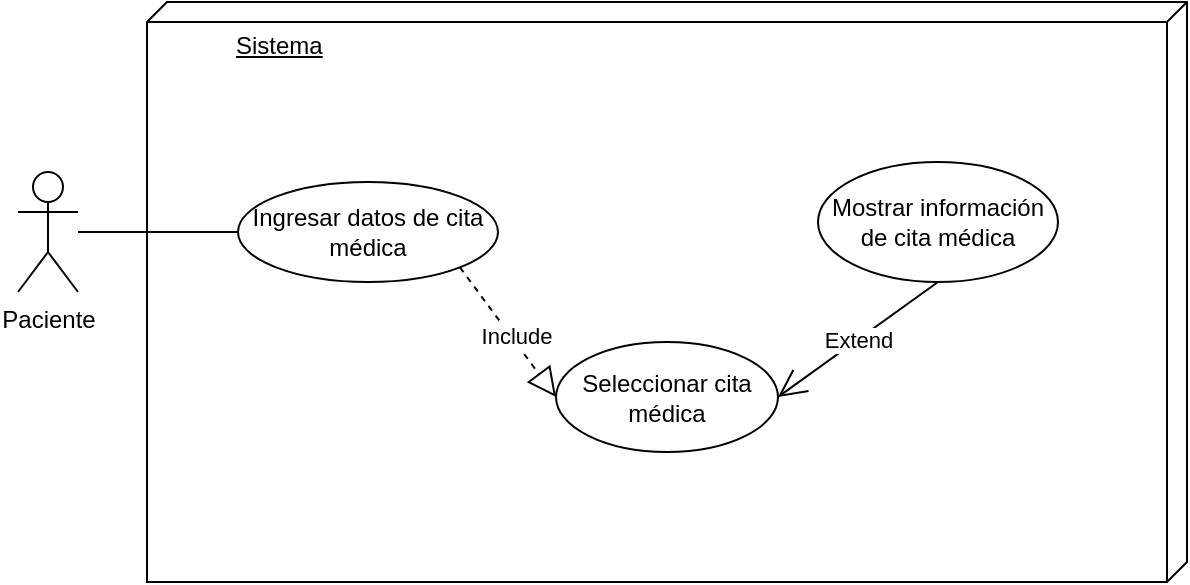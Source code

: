 <mxfile version="21.6.8" type="device">
  <diagram id="_xgf0HqLN5BFNFYjB_J0" name="Página-2">
    <mxGraphModel dx="1418" dy="827" grid="1" gridSize="10" guides="1" tooltips="1" connect="1" arrows="1" fold="1" page="1" pageScale="1" pageWidth="827" pageHeight="1169" math="0" shadow="0">
      <root>
        <mxCell id="0" />
        <mxCell id="1" parent="0" />
        <mxCell id="03LTj7T0e2cefYrmrZnI-1" value="&lt;blockquote style=&quot;margin: 0 0 0 40px; border: none; padding: 0px;&quot;&gt;Sistema&lt;/blockquote&gt;" style="verticalAlign=top;align=left;spacingTop=8;spacingLeft=2;spacingRight=12;shape=cube;size=10;direction=south;fontStyle=4;html=1;whiteSpace=wrap;" parent="1" vertex="1">
          <mxGeometry x="144.5" y="140" width="520" height="290" as="geometry" />
        </mxCell>
        <mxCell id="03LTj7T0e2cefYrmrZnI-2" value="Paciente" style="shape=umlActor;verticalLabelPosition=bottom;verticalAlign=top;html=1;outlineConnect=0;" parent="1" vertex="1">
          <mxGeometry x="80" y="225" width="30" height="60" as="geometry" />
        </mxCell>
        <mxCell id="03LTj7T0e2cefYrmrZnI-3" value="Ingresar datos de cita médica" style="ellipse;whiteSpace=wrap;html=1;" parent="1" vertex="1">
          <mxGeometry x="190" y="230" width="130" height="50" as="geometry" />
        </mxCell>
        <mxCell id="03LTj7T0e2cefYrmrZnI-4" value="Seleccionar cita médica" style="ellipse;whiteSpace=wrap;html=1;" parent="1" vertex="1">
          <mxGeometry x="349" y="310" width="111" height="55" as="geometry" />
        </mxCell>
        <mxCell id="03LTj7T0e2cefYrmrZnI-5" value="" style="endArrow=none;html=1;rounded=0;entryX=0;entryY=0.5;entryDx=0;entryDy=0;" parent="1" source="03LTj7T0e2cefYrmrZnI-2" target="03LTj7T0e2cefYrmrZnI-3" edge="1">
          <mxGeometry width="50" height="50" relative="1" as="geometry">
            <mxPoint x="40" y="400" as="sourcePoint" />
            <mxPoint x="90" y="350" as="targetPoint" />
          </mxGeometry>
        </mxCell>
        <mxCell id="03LTj7T0e2cefYrmrZnI-6" value="" style="endArrow=block;dashed=1;endFill=0;endSize=12;html=1;rounded=0;exitX=1;exitY=1;exitDx=0;exitDy=0;entryX=0;entryY=0.5;entryDx=0;entryDy=0;" parent="1" source="03LTj7T0e2cefYrmrZnI-3" target="03LTj7T0e2cefYrmrZnI-4" edge="1">
          <mxGeometry width="160" relative="1" as="geometry">
            <mxPoint x="80" y="430" as="sourcePoint" />
            <mxPoint x="240" y="430" as="targetPoint" />
          </mxGeometry>
        </mxCell>
        <mxCell id="03LTj7T0e2cefYrmrZnI-7" value="Include" style="edgeLabel;html=1;align=center;verticalAlign=middle;resizable=0;points=[];" parent="03LTj7T0e2cefYrmrZnI-6" connectable="0" vertex="1">
          <mxGeometry x="0.08" y="2" relative="1" as="geometry">
            <mxPoint as="offset" />
          </mxGeometry>
        </mxCell>
        <mxCell id="03LTj7T0e2cefYrmrZnI-8" value="Mostrar información de cita médica" style="ellipse;whiteSpace=wrap;html=1;" parent="1" vertex="1">
          <mxGeometry x="480" y="220" width="120" height="60" as="geometry" />
        </mxCell>
        <mxCell id="03LTj7T0e2cefYrmrZnI-9" value="Extend" style="endArrow=open;endFill=1;endSize=12;html=1;rounded=0;exitX=0.5;exitY=1;exitDx=0;exitDy=0;entryX=1;entryY=0.5;entryDx=0;entryDy=0;" parent="1" source="03LTj7T0e2cefYrmrZnI-8" target="03LTj7T0e2cefYrmrZnI-4" edge="1">
          <mxGeometry x="0.0" width="160" relative="1" as="geometry">
            <mxPoint x="290" y="60" as="sourcePoint" />
            <mxPoint x="300" y="230" as="targetPoint" />
            <Array as="points" />
            <mxPoint as="offset" />
          </mxGeometry>
        </mxCell>
      </root>
    </mxGraphModel>
  </diagram>
</mxfile>
